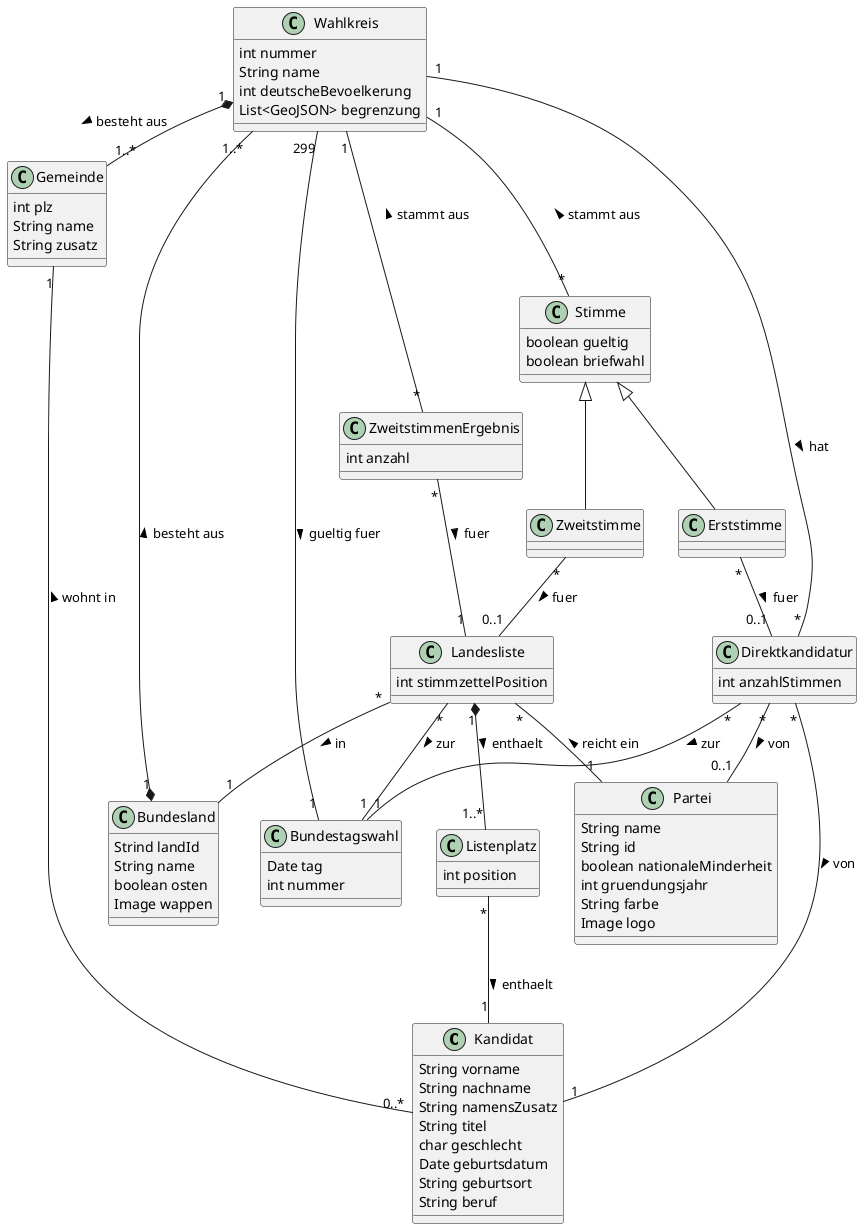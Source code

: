 @startuml
class Kandidat {
    String vorname
    String nachname
    String namensZusatz
    String titel
    char geschlecht
    Date geburtsdatum
    String geburtsort
    String beruf
}

class Bundesland {
    Strind landId
    String name
    boolean osten
    Image wappen
}

class Partei {
    String name
    String id
    boolean nationaleMinderheit
    int gruendungsjahr
    String farbe
    Image logo
}

class Bundestagswahl{
   Date tag
   int nummer
}

class Landesliste {
    int stimmzettelPosition
}

class Listenplatz {
    int position
}

class Wahlkreis {
    int nummer
    String name
    int deutscheBevoelkerung
    List<GeoJSON> begrenzung
}

class Gemeinde {
    int plz
    String name
    String zusatz
}

class ZweitstimmenErgebnis {
    int anzahl
}

class Stimme {
    boolean gueltig
    boolean briefwahl
}

class Zweitstimme extends Stimme {
}

class Erststimme extends Stimme {
}

class Direktkandidatur {
    int anzahlStimmen
}

Landesliste "*" -- "1" Bundesland : in >
Landesliste "*" -- "1" Partei : < reicht ein
Landesliste "*" -- "1" Bundestagswahl: zur >

Landesliste "1" *-- "1..*" Listenplatz : enthaelt >
Listenplatz "*" -- "1" Kandidat : enthaelt >

Wahlkreis "1..*" --* "1" Bundesland : besteht aus <
Wahlkreis "1" *-right- "1..*" Gemeinde : besteht aus >
Wahlkreis "299" -- "1" Bundestagswahl: gueltig fuer >
Gemeinde "1" -- "0..*" Kandidat: wohnt in <
Direktkandidatur "*" -- "1" Kandidat : von >
Direktkandidatur "*" -- "1" Wahlkreis : < hat
Direktkandidatur "*" -- "0..1" Partei : von >
Direktkandidatur "*" -- "1" Bundestagswahl: zur >

Erststimme "*" -- "0..1" Direktkandidatur : fuer >
Zweitstimme "*" -- "0..1" Landesliste : fuer >
Stimme "*" -up- "1" Wahlkreis : stammt aus >
ZweitstimmenErgebnis "*" -left- "1" Wahlkreis : stammt aus >
ZweitstimmenErgebnis "*" -- "1" Landesliste : fuer >
@enduml